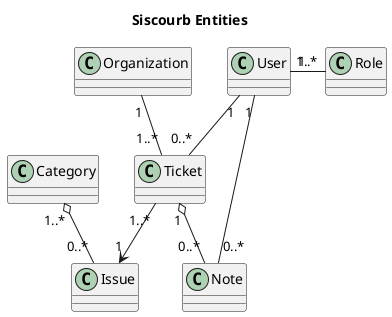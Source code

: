 @startuml

title Siscourb Entities

class User
class Role
class Organization
class Category
class Issue
class Ticket
class Note

User "1" -right "1..*" Role
User "1" -- "0..*" Ticket
User "1" -- "0..*" Note

Organization "1" -- "1..*" Ticket

Ticket "1" o-- "0..*" Note
Ticket "1..*" --> "1" Issue


Category "1..*" o-- "0..*" Issue

@enduml